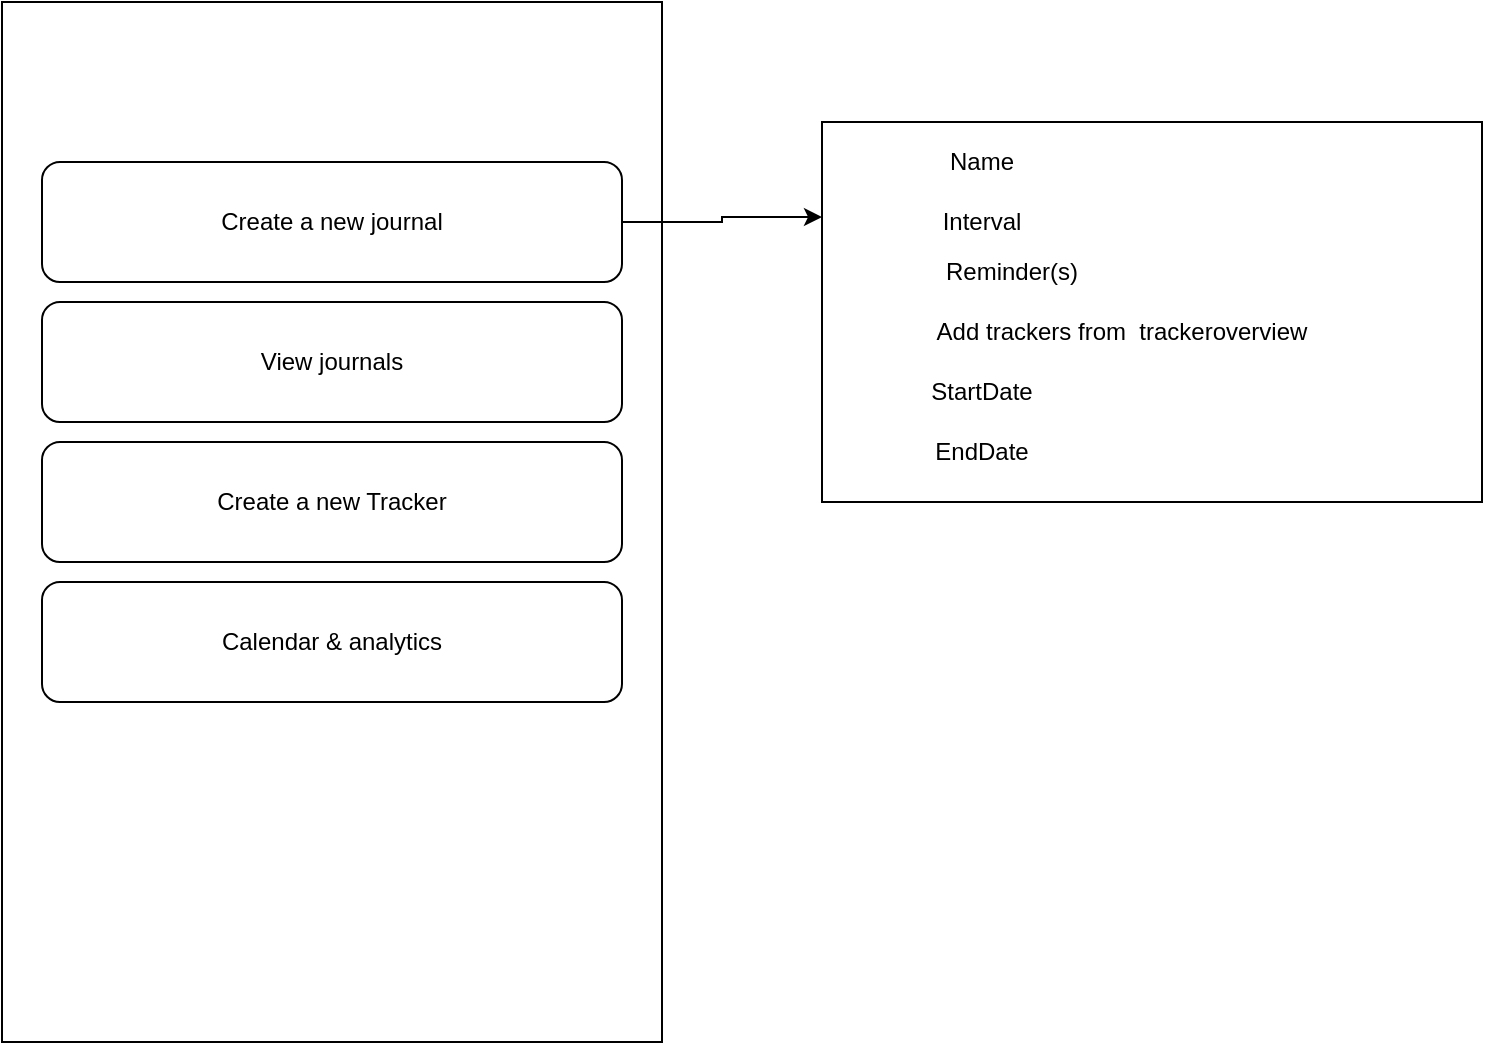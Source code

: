 <mxfile version="20.8.19" type="device" pages="3"><diagram name="Stroomschema" id="NdoP0IhH7KMLxYS6lFbl"><mxGraphModel dx="1050" dy="581" grid="1" gridSize="10" guides="1" tooltips="1" connect="1" arrows="1" fold="1" page="1" pageScale="1" pageWidth="827" pageHeight="1169" math="0" shadow="0"><root><mxCell id="0"/><mxCell id="1" parent="0"/><mxCell id="k7IhWThO2GMmhLy6q0Qa-1" value="" style="rounded=0;whiteSpace=wrap;html=1;" parent="1" vertex="1"><mxGeometry x="50" y="40" width="330" height="520" as="geometry"/></mxCell><mxCell id="k7IhWThO2GMmhLy6q0Qa-12" style="edgeStyle=orthogonalEdgeStyle;rounded=0;orthogonalLoop=1;jettySize=auto;html=1;entryX=0;entryY=0.25;entryDx=0;entryDy=0;" parent="1" source="k7IhWThO2GMmhLy6q0Qa-4" target="k7IhWThO2GMmhLy6q0Qa-10" edge="1"><mxGeometry relative="1" as="geometry"/></mxCell><mxCell id="k7IhWThO2GMmhLy6q0Qa-4" value="Create a new journal" style="rounded=1;whiteSpace=wrap;html=1;" parent="1" vertex="1"><mxGeometry x="70" y="120" width="290" height="60" as="geometry"/></mxCell><mxCell id="k7IhWThO2GMmhLy6q0Qa-10" value="" style="rounded=0;whiteSpace=wrap;html=1;" parent="1" vertex="1"><mxGeometry x="460" y="100" width="330" height="190" as="geometry"/></mxCell><mxCell id="k7IhWThO2GMmhLy6q0Qa-13" value="Name" style="text;html=1;strokeColor=none;fillColor=none;align=center;verticalAlign=middle;whiteSpace=wrap;rounded=0;" parent="1" vertex="1"><mxGeometry x="510" y="105" width="60" height="30" as="geometry"/></mxCell><mxCell id="k7IhWThO2GMmhLy6q0Qa-14" value="Interval" style="text;html=1;strokeColor=none;fillColor=none;align=center;verticalAlign=middle;whiteSpace=wrap;rounded=0;" parent="1" vertex="1"><mxGeometry x="510" y="135" width="60" height="30" as="geometry"/></mxCell><mxCell id="k7IhWThO2GMmhLy6q0Qa-15" value="Add trackers from&amp;nbsp; trackeroverview" style="text;html=1;strokeColor=none;fillColor=none;align=center;verticalAlign=middle;whiteSpace=wrap;rounded=0;" parent="1" vertex="1"><mxGeometry x="500" y="190" width="220" height="30" as="geometry"/></mxCell><mxCell id="k7IhWThO2GMmhLy6q0Qa-16" value="Create a new Tracker" style="rounded=1;whiteSpace=wrap;html=1;" parent="1" vertex="1"><mxGeometry x="70" y="260" width="290" height="60" as="geometry"/></mxCell><mxCell id="k7IhWThO2GMmhLy6q0Qa-17" value="View journals" style="rounded=1;whiteSpace=wrap;html=1;" parent="1" vertex="1"><mxGeometry x="70" y="190" width="290" height="60" as="geometry"/></mxCell><mxCell id="k7IhWThO2GMmhLy6q0Qa-18" value="Reminder(s)" style="text;html=1;strokeColor=none;fillColor=none;align=center;verticalAlign=middle;whiteSpace=wrap;rounded=0;" parent="1" vertex="1"><mxGeometry x="490" y="160" width="130" height="30" as="geometry"/></mxCell><mxCell id="k7IhWThO2GMmhLy6q0Qa-19" value="Calendar &amp;amp; analytics" style="rounded=1;whiteSpace=wrap;html=1;" parent="1" vertex="1"><mxGeometry x="70" y="330" width="290" height="60" as="geometry"/></mxCell><mxCell id="k7IhWThO2GMmhLy6q0Qa-21" value="StartDate" style="text;html=1;strokeColor=none;fillColor=none;align=center;verticalAlign=middle;whiteSpace=wrap;rounded=0;" parent="1" vertex="1"><mxGeometry x="510" y="220" width="60" height="30" as="geometry"/></mxCell><mxCell id="k7IhWThO2GMmhLy6q0Qa-22" value="EndDate" style="text;html=1;strokeColor=none;fillColor=none;align=center;verticalAlign=middle;whiteSpace=wrap;rounded=0;" parent="1" vertex="1"><mxGeometry x="510" y="250" width="60" height="30" as="geometry"/></mxCell></root></mxGraphModel></diagram><diagram id="LVxC1p0A1yFb9G6JwEPL" name="UML"><mxGraphModel dx="1050" dy="581" grid="1" gridSize="10" guides="1" tooltips="1" connect="1" arrows="1" fold="1" page="1" pageScale="1" pageWidth="827" pageHeight="1169" math="0" shadow="0"><root><mxCell id="0"/><mxCell id="1" parent="0"/><mxCell id="3Q_wvACjxHEsqDUo1x_n-9" style="edgeStyle=orthogonalEdgeStyle;rounded=0;orthogonalLoop=1;jettySize=auto;html=1;entryX=0.5;entryY=0;entryDx=0;entryDy=0;startArrow=ERzeroToOne;startFill=0;endArrow=ERzeroToMany;endFill=0;" parent="1" source="GZj8eIRiEcclI8m9z90z-1" target="GZj8eIRiEcclI8m9z90z-8" edge="1"><mxGeometry relative="1" as="geometry"/></mxCell><mxCell id="GZj8eIRiEcclI8m9z90z-1" value="JOURNAL" style="swimlane;fontStyle=1;childLayout=stackLayout;horizontal=1;startSize=26;fillColor=none;horizontalStack=0;resizeParent=1;resizeParentMax=0;resizeLast=0;collapsible=1;marginBottom=0;rounded=1;" parent="1" vertex="1"><mxGeometry x="350" y="150" width="140" height="104" as="geometry"/></mxCell><mxCell id="GZj8eIRiEcclI8m9z90z-2" value="Id" style="text;strokeColor=none;fillColor=none;align=left;verticalAlign=top;spacingLeft=4;spacingRight=4;overflow=hidden;rotatable=0;points=[[0,0.5],[1,0.5]];portConstraint=eastwest;fontStyle=4" parent="GZj8eIRiEcclI8m9z90z-1" vertex="1"><mxGeometry y="26" width="140" height="26" as="geometry"/></mxCell><mxCell id="GZj8eIRiEcclI8m9z90z-4" value="Name" style="text;strokeColor=none;fillColor=none;align=left;verticalAlign=top;spacingLeft=4;spacingRight=4;overflow=hidden;rotatable=0;points=[[0,0.5],[1,0.5]];portConstraint=eastwest;" parent="GZj8eIRiEcclI8m9z90z-1" vertex="1"><mxGeometry y="52" width="140" height="26" as="geometry"/></mxCell><mxCell id="wCHG8U-WcHVZZuiDtkiO-53" value="EndDate" style="text;strokeColor=none;fillColor=none;align=left;verticalAlign=top;spacingLeft=4;spacingRight=4;overflow=hidden;rotatable=0;points=[[0,0.5],[1,0.5]];portConstraint=eastwest;" vertex="1" parent="GZj8eIRiEcclI8m9z90z-1"><mxGeometry y="78" width="140" height="26" as="geometry"/></mxCell><mxCell id="3Q_wvACjxHEsqDUo1x_n-1" style="edgeStyle=orthogonalEdgeStyle;rounded=0;orthogonalLoop=1;jettySize=auto;html=1;startArrow=ERmandOne;startFill=0;endArrow=ERzeroToMany;endFill=0;" parent="1" source="GZj8eIRiEcclI8m9z90z-5" target="GZj8eIRiEcclI8m9z90z-1" edge="1"><mxGeometry relative="1" as="geometry"/></mxCell><mxCell id="GZj8eIRiEcclI8m9z90z-5" value="INTERVAL" style="swimlane;fontStyle=1;childLayout=stackLayout;horizontal=1;startSize=26;fillColor=none;horizontalStack=0;resizeParent=1;resizeParentMax=0;resizeLast=0;collapsible=1;marginBottom=0;rounded=1;" parent="1" vertex="1"><mxGeometry x="687" y="163" width="140" height="78" as="geometry"/></mxCell><mxCell id="GZj8eIRiEcclI8m9z90z-6" value="Id" style="text;strokeColor=none;fillColor=none;align=left;verticalAlign=top;spacingLeft=4;spacingRight=4;overflow=hidden;rotatable=0;points=[[0,0.5],[1,0.5]];portConstraint=eastwest;fontStyle=4" parent="GZj8eIRiEcclI8m9z90z-5" vertex="1"><mxGeometry y="26" width="140" height="26" as="geometry"/></mxCell><mxCell id="3Q_wvACjxHEsqDUo1x_n-8" value="Name" style="text;strokeColor=none;fillColor=none;align=left;verticalAlign=top;spacingLeft=4;spacingRight=4;overflow=hidden;rotatable=0;points=[[0,0.5],[1,0.5]];portConstraint=eastwest;" parent="GZj8eIRiEcclI8m9z90z-5" vertex="1"><mxGeometry y="52" width="140" height="26" as="geometry"/></mxCell><mxCell id="GZj8eIRiEcclI8m9z90z-8" value="TRACKER" style="swimlane;fontStyle=1;childLayout=stackLayout;horizontal=1;startSize=26;fillColor=none;horizontalStack=0;resizeParent=1;resizeParentMax=0;resizeLast=0;collapsible=1;marginBottom=0;rounded=1;" parent="1" vertex="1"><mxGeometry x="240" y="340" width="140" height="130" as="geometry"/></mxCell><mxCell id="3Q_wvACjxHEsqDUo1x_n-11" value="Id" style="text;strokeColor=none;fillColor=none;align=left;verticalAlign=top;spacingLeft=4;spacingRight=4;overflow=hidden;rotatable=0;points=[[0,0.5],[1,0.5]];portConstraint=eastwest;fontStyle=4" parent="GZj8eIRiEcclI8m9z90z-8" vertex="1"><mxGeometry y="26" width="140" height="26" as="geometry"/></mxCell><mxCell id="GZj8eIRiEcclI8m9z90z-9" value="Name" style="text;strokeColor=none;fillColor=none;align=left;verticalAlign=top;spacingLeft=4;spacingRight=4;overflow=hidden;rotatable=0;points=[[0,0.5],[1,0.5]];portConstraint=eastwest;" parent="GZj8eIRiEcclI8m9z90z-8" vertex="1"><mxGeometry y="52" width="140" height="26" as="geometry"/></mxCell><mxCell id="GZj8eIRiEcclI8m9z90z-10" value="Type" style="text;strokeColor=none;fillColor=none;align=left;verticalAlign=top;spacingLeft=4;spacingRight=4;overflow=hidden;rotatable=0;points=[[0,0.5],[1,0.5]];portConstraint=eastwest;" parent="GZj8eIRiEcclI8m9z90z-8" vertex="1"><mxGeometry y="78" width="140" height="26" as="geometry"/></mxCell><mxCell id="3Q_wvACjxHEsqDUo1x_n-10" value="Measurement" style="text;strokeColor=none;fillColor=none;align=left;verticalAlign=top;spacingLeft=4;spacingRight=4;overflow=hidden;rotatable=0;points=[[0,0.5],[1,0.5]];portConstraint=eastwest;" parent="GZj8eIRiEcclI8m9z90z-8" vertex="1"><mxGeometry y="104" width="140" height="26" as="geometry"/></mxCell><mxCell id="GZj8eIRiEcclI8m9z90z-11" value="USER" style="swimlane;fontStyle=1;childLayout=stackLayout;horizontal=1;startSize=26;fillColor=none;horizontalStack=0;resizeParent=1;resizeParentMax=0;resizeLast=0;collapsible=1;marginBottom=0;rounded=1;" parent="1" vertex="1"><mxGeometry x="60" y="111" width="140" height="182" as="geometry"/></mxCell><mxCell id="GZj8eIRiEcclI8m9z90z-12" value="Id" style="text;strokeColor=none;fillColor=none;align=left;verticalAlign=top;spacingLeft=4;spacingRight=4;overflow=hidden;rotatable=0;points=[[0,0.5],[1,0.5]];portConstraint=eastwest;fontStyle=4" parent="GZj8eIRiEcclI8m9z90z-11" vertex="1"><mxGeometry y="26" width="140" height="26" as="geometry"/></mxCell><mxCell id="3Q_wvACjxHEsqDUo1x_n-14" value="Name" style="text;strokeColor=none;fillColor=none;align=left;verticalAlign=top;spacingLeft=4;spacingRight=4;overflow=hidden;rotatable=0;points=[[0,0.5],[1,0.5]];portConstraint=eastwest;" parent="GZj8eIRiEcclI8m9z90z-11" vertex="1"><mxGeometry y="52" width="140" height="26" as="geometry"/></mxCell><mxCell id="wCHG8U-WcHVZZuiDtkiO-7" value="Password&#10;" style="text;strokeColor=none;fillColor=none;align=left;verticalAlign=top;spacingLeft=4;spacingRight=4;overflow=hidden;rotatable=0;points=[[0,0.5],[1,0.5]];portConstraint=eastwest;" vertex="1" parent="GZj8eIRiEcclI8m9z90z-11"><mxGeometry y="78" width="140" height="26" as="geometry"/></mxCell><mxCell id="GZj8eIRiEcclI8m9z90z-15" value="Age" style="text;strokeColor=none;fillColor=none;align=left;verticalAlign=top;spacingLeft=4;spacingRight=4;overflow=hidden;rotatable=0;points=[[0,0.5],[1,0.5]];portConstraint=eastwest;" parent="GZj8eIRiEcclI8m9z90z-11" vertex="1"><mxGeometry y="104" width="140" height="26" as="geometry"/></mxCell><mxCell id="3Q_wvACjxHEsqDUo1x_n-15" value="Email" style="text;strokeColor=none;fillColor=none;align=left;verticalAlign=top;spacingLeft=4;spacingRight=4;overflow=hidden;rotatable=0;points=[[0,0.5],[1,0.5]];portConstraint=eastwest;" parent="GZj8eIRiEcclI8m9z90z-11" vertex="1"><mxGeometry y="130" width="140" height="26" as="geometry"/></mxCell><mxCell id="3Q_wvACjxHEsqDUo1x_n-16" value="Country" style="text;strokeColor=none;fillColor=none;align=left;verticalAlign=top;spacingLeft=4;spacingRight=4;overflow=hidden;rotatable=0;points=[[0,0.5],[1,0.5]];portConstraint=eastwest;" parent="GZj8eIRiEcclI8m9z90z-11" vertex="1"><mxGeometry y="156" width="140" height="26" as="geometry"/></mxCell><mxCell id="GZj8eIRiEcclI8m9z90z-14" style="edgeStyle=orthogonalEdgeStyle;rounded=0;orthogonalLoop=1;jettySize=auto;html=1;endArrow=ERzeroToMany;endFill=0;startArrow=ERoneToMany;startFill=0;" parent="1" source="GZj8eIRiEcclI8m9z90z-11" target="GZj8eIRiEcclI8m9z90z-1" edge="1"><mxGeometry relative="1" as="geometry"/></mxCell><mxCell id="3Q_wvACjxHEsqDUo1x_n-3" value="REMINDER" style="swimlane;fontStyle=1;childLayout=stackLayout;horizontal=1;startSize=26;fillColor=none;horizontalStack=0;resizeParent=1;resizeParentMax=0;resizeLast=0;collapsible=1;marginBottom=0;rounded=1;" parent="1" vertex="1"><mxGeometry x="630" y="300" width="140" height="132" as="geometry"/></mxCell><mxCell id="3Q_wvACjxHEsqDUo1x_n-4" value="Id" style="text;strokeColor=none;fillColor=none;align=left;verticalAlign=top;spacingLeft=4;spacingRight=4;overflow=hidden;rotatable=0;points=[[0,0.5],[1,0.5]];portConstraint=eastwest;fontStyle=4" parent="3Q_wvACjxHEsqDUo1x_n-3" vertex="1"><mxGeometry y="26" width="140" height="26" as="geometry"/></mxCell><mxCell id="wCHG8U-WcHVZZuiDtkiO-55" value="Journal_id " style="text;strokeColor=none;fillColor=none;align=left;verticalAlign=top;spacingLeft=4;spacingRight=4;overflow=hidden;rotatable=0;points=[[0,0.5],[1,0.5]];portConstraint=eastwest;" vertex="1" parent="3Q_wvACjxHEsqDUo1x_n-3"><mxGeometry y="52" width="140" height="28" as="geometry"/></mxCell><mxCell id="wCHG8U-WcHVZZuiDtkiO-54" value="Date&#10;" style="text;strokeColor=none;fillColor=none;align=left;verticalAlign=top;spacingLeft=4;spacingRight=4;overflow=hidden;rotatable=0;points=[[0,0.5],[1,0.5]];portConstraint=eastwest;" vertex="1" parent="3Q_wvACjxHEsqDUo1x_n-3"><mxGeometry y="80" width="140" height="26" as="geometry"/></mxCell><mxCell id="3Q_wvACjxHEsqDUo1x_n-5" value="Time" style="text;strokeColor=none;fillColor=none;align=left;verticalAlign=top;spacingLeft=4;spacingRight=4;overflow=hidden;rotatable=0;points=[[0,0.5],[1,0.5]];portConstraint=eastwest;" parent="3Q_wvACjxHEsqDUo1x_n-3" vertex="1"><mxGeometry y="106" width="140" height="26" as="geometry"/></mxCell><mxCell id="3Q_wvACjxHEsqDUo1x_n-7" style="edgeStyle=orthogonalEdgeStyle;rounded=0;orthogonalLoop=1;jettySize=auto;html=1;entryX=0;entryY=0.5;entryDx=0;entryDy=0;startArrow=ERmandOne;startFill=0;endArrow=ERzeroToMany;endFill=0;" parent="1" source="GZj8eIRiEcclI8m9z90z-1" target="3Q_wvACjxHEsqDUo1x_n-4" edge="1"><mxGeometry relative="1" as="geometry"><Array as="points"><mxPoint x="560" y="240"/><mxPoint x="560" y="339"/></Array></mxGeometry></mxCell><mxCell id="wCHG8U-WcHVZZuiDtkiO-13" style="edgeStyle=orthogonalEdgeStyle;rounded=0;orthogonalLoop=1;jettySize=auto;html=1;endArrow=ERmandOne;endFill=0;startArrow=ERzeroToMany;startFill=0;" edge="1" parent="1" source="wCHG8U-WcHVZZuiDtkiO-8" target="GZj8eIRiEcclI8m9z90z-8"><mxGeometry relative="1" as="geometry"/></mxCell><mxCell id="wCHG8U-WcHVZZuiDtkiO-8" value="TRACKER ENTRY" style="swimlane;fontStyle=1;childLayout=stackLayout;horizontal=1;startSize=26;fillColor=none;horizontalStack=0;resizeParent=1;resizeParentMax=0;resizeLast=0;collapsible=1;marginBottom=0;rounded=1;" vertex="1" parent="1"><mxGeometry x="240" y="520" width="140" height="78" as="geometry"/></mxCell><mxCell id="wCHG8U-WcHVZZuiDtkiO-9" value="Id" style="text;strokeColor=none;fillColor=none;align=left;verticalAlign=top;spacingLeft=4;spacingRight=4;overflow=hidden;rotatable=0;points=[[0,0.5],[1,0.5]];portConstraint=eastwest;fontStyle=4" vertex="1" parent="wCHG8U-WcHVZZuiDtkiO-8"><mxGeometry y="26" width="140" height="26" as="geometry"/></mxCell><mxCell id="wCHG8U-WcHVZZuiDtkiO-10" value="Date" style="text;strokeColor=none;fillColor=none;align=left;verticalAlign=top;spacingLeft=4;spacingRight=4;overflow=hidden;rotatable=0;points=[[0,0.5],[1,0.5]];portConstraint=eastwest;" vertex="1" parent="wCHG8U-WcHVZZuiDtkiO-8"><mxGeometry y="52" width="140" height="26" as="geometry"/></mxCell><mxCell id="wCHG8U-WcHVZZuiDtkiO-40" style="edgeStyle=orthogonalEdgeStyle;rounded=0;orthogonalLoop=1;jettySize=auto;html=1;startArrow=none;startFill=0;endArrow=block;endFill=0;" edge="1" parent="1" source="wCHG8U-WcHVZZuiDtkiO-25" target="wCHG8U-WcHVZZuiDtkiO-8"><mxGeometry relative="1" as="geometry"><Array as="points"><mxPoint x="105" y="640"/><mxPoint x="300" y="640"/></Array></mxGeometry></mxCell><mxCell id="wCHG8U-WcHVZZuiDtkiO-25" value="VALUE TRACKER ENTRY" style="swimlane;fontStyle=1;childLayout=stackLayout;horizontal=1;startSize=26;fillColor=none;horizontalStack=0;resizeParent=1;resizeParentMax=0;resizeLast=0;collapsible=1;marginBottom=0;rounded=1;" vertex="1" parent="1"><mxGeometry x="30" y="689" width="150" height="52" as="geometry"/></mxCell><mxCell id="wCHG8U-WcHVZZuiDtkiO-27" value="Value (Number)" style="text;strokeColor=none;fillColor=none;align=left;verticalAlign=top;spacingLeft=4;spacingRight=4;overflow=hidden;rotatable=0;points=[[0,0.5],[1,0.5]];portConstraint=eastwest;" vertex="1" parent="wCHG8U-WcHVZZuiDtkiO-25"><mxGeometry y="26" width="150" height="26" as="geometry"/></mxCell><mxCell id="wCHG8U-WcHVZZuiDtkiO-39" value="" style="edgeStyle=orthogonalEdgeStyle;rounded=0;orthogonalLoop=1;jettySize=auto;html=1;startArrow=none;startFill=0;endArrow=block;endFill=0;" edge="1" parent="1" target="wCHG8U-WcHVZZuiDtkiO-8"><mxGeometry relative="1" as="geometry"><mxPoint x="300" y="690" as="sourcePoint"/><Array as="points"><mxPoint x="300" y="620"/><mxPoint x="300" y="620"/></Array></mxGeometry></mxCell><mxCell id="wCHG8U-WcHVZZuiDtkiO-28" value="BOOLEAN TRACKER ENTRY" style="swimlane;fontStyle=1;childLayout=stackLayout;horizontal=1;startSize=26;fillColor=none;horizontalStack=0;resizeParent=1;resizeParentMax=0;resizeLast=0;collapsible=1;marginBottom=0;rounded=1;" vertex="1" parent="1"><mxGeometry x="200" y="692" width="190" height="52" as="geometry"/></mxCell><mxCell id="wCHG8U-WcHVZZuiDtkiO-29" value="Value (boolean)" style="text;strokeColor=none;fillColor=none;align=left;verticalAlign=top;spacingLeft=4;spacingRight=4;overflow=hidden;rotatable=0;points=[[0,0.5],[1,0.5]];portConstraint=eastwest;" vertex="1" parent="wCHG8U-WcHVZZuiDtkiO-28"><mxGeometry y="26" width="190" height="26" as="geometry"/></mxCell><mxCell id="wCHG8U-WcHVZZuiDtkiO-34" style="edgeStyle=orthogonalEdgeStyle;rounded=0;orthogonalLoop=1;jettySize=auto;html=1;startArrow=none;startFill=0;endArrow=block;endFill=0;" edge="1" parent="1" source="wCHG8U-WcHVZZuiDtkiO-31" target="wCHG8U-WcHVZZuiDtkiO-8"><mxGeometry relative="1" as="geometry"><Array as="points"><mxPoint x="484" y="640"/><mxPoint x="300" y="640"/></Array></mxGeometry></mxCell><mxCell id="wCHG8U-WcHVZZuiDtkiO-31" value="TEXT TRACKER ENTRY" style="swimlane;fontStyle=1;childLayout=stackLayout;horizontal=1;startSize=20;fillColor=none;horizontalStack=0;resizeParent=1;resizeParentMax=0;resizeLast=0;collapsible=1;marginBottom=0;rounded=1;" vertex="1" parent="1"><mxGeometry x="414" y="692" width="140" height="46" as="geometry"/></mxCell><mxCell id="wCHG8U-WcHVZZuiDtkiO-32" value="Value (string)" style="text;strokeColor=none;fillColor=none;align=left;verticalAlign=top;spacingLeft=4;spacingRight=4;overflow=hidden;rotatable=0;points=[[0,0.5],[1,0.5]];portConstraint=eastwest;" vertex="1" parent="wCHG8U-WcHVZZuiDtkiO-31"><mxGeometry y="20" width="140" height="26" as="geometry"/></mxCell><mxCell id="wCHG8U-WcHVZZuiDtkiO-44" style="edgeStyle=orthogonalEdgeStyle;rounded=0;orthogonalLoop=1;jettySize=auto;html=1;startArrow=none;startFill=0;endArrow=block;endFill=0;" edge="1" parent="1" source="wCHG8U-WcHVZZuiDtkiO-41" target="wCHG8U-WcHVZZuiDtkiO-8"><mxGeometry relative="1" as="geometry"><Array as="points"><mxPoint x="660" y="640"/><mxPoint x="300" y="640"/></Array></mxGeometry></mxCell><mxCell id="wCHG8U-WcHVZZuiDtkiO-41" value="TIMERANGE TRACKER ENTRY" style="swimlane;fontStyle=1;childLayout=stackLayout;horizontal=1;startSize=20;fillColor=none;horizontalStack=0;resizeParent=1;resizeParentMax=0;resizeLast=0;collapsible=1;marginBottom=0;rounded=1;" vertex="1" parent="1"><mxGeometry x="570" y="692" width="180" height="72" as="geometry"/></mxCell><mxCell id="wCHG8U-WcHVZZuiDtkiO-42" value="StartValue(Time)" style="text;strokeColor=none;fillColor=none;align=left;verticalAlign=top;spacingLeft=4;spacingRight=4;overflow=hidden;rotatable=0;points=[[0,0.5],[1,0.5]];portConstraint=eastwest;" vertex="1" parent="wCHG8U-WcHVZZuiDtkiO-41"><mxGeometry y="20" width="180" height="26" as="geometry"/></mxCell><mxCell id="wCHG8U-WcHVZZuiDtkiO-43" value="EndValue(Time)" style="text;strokeColor=none;fillColor=none;align=left;verticalAlign=top;spacingLeft=4;spacingRight=4;overflow=hidden;rotatable=0;points=[[0,0.5],[1,0.5]];portConstraint=eastwest;" vertex="1" parent="wCHG8U-WcHVZZuiDtkiO-41"><mxGeometry y="46" width="180" height="26" as="geometry"/></mxCell><mxCell id="wCHG8U-WcHVZZuiDtkiO-48" style="edgeStyle=orthogonalEdgeStyle;rounded=0;orthogonalLoop=1;jettySize=auto;html=1;startArrow=none;startFill=0;endArrow=block;endFill=0;" edge="1" parent="1" source="wCHG8U-WcHVZZuiDtkiO-45" target="wCHG8U-WcHVZZuiDtkiO-8"><mxGeometry relative="1" as="geometry"><Array as="points"><mxPoint x="850" y="640"/><mxPoint x="300" y="640"/></Array></mxGeometry></mxCell><mxCell id="wCHG8U-WcHVZZuiDtkiO-45" value="COLORTRACKER ENTRY" style="swimlane;fontStyle=1;childLayout=stackLayout;horizontal=1;startSize=20;fillColor=none;horizontalStack=0;resizeParent=1;resizeParentMax=0;resizeLast=0;collapsible=1;marginBottom=0;rounded=1;" vertex="1" parent="1"><mxGeometry x="760" y="692" width="180" height="46" as="geometry"/></mxCell><mxCell id="wCHG8U-WcHVZZuiDtkiO-46" value="Value (string)" style="text;strokeColor=none;fillColor=none;align=left;verticalAlign=top;spacingLeft=4;spacingRight=4;overflow=hidden;rotatable=0;points=[[0,0.5],[1,0.5]];portConstraint=eastwest;" vertex="1" parent="wCHG8U-WcHVZZuiDtkiO-45"><mxGeometry y="20" width="180" height="26" as="geometry"/></mxCell><mxCell id="wCHG8U-WcHVZZuiDtkiO-56" value="has" style="text;html=1;align=center;verticalAlign=middle;resizable=0;points=[];autosize=1;strokeColor=none;fillColor=none;" vertex="1" parent="1"><mxGeometry x="250" y="185" width="40" height="30" as="geometry"/></mxCell></root></mxGraphModel></diagram><diagram id="K5uveCXxTfI9PO__ivv9" name="Pagina-3"><mxGraphModel dx="1050" dy="581" grid="1" gridSize="10" guides="1" tooltips="1" connect="1" arrows="1" fold="1" page="1" pageScale="1" pageWidth="827" pageHeight="1169" math="0" shadow="0"><root><mxCell id="0"/><mxCell id="1" parent="0"/><mxCell id="iEvts_3dDdO3IT56H8If-1" value="&lt;div style=&quot;text-align: left;&quot;&gt;&lt;b style=&quot;background-color: initial;&quot;&gt;Startfunctionaliteit:&amp;nbsp;&lt;/b&gt;&lt;/div&gt;&lt;div style=&quot;text-align: left;&quot;&gt;&lt;br&gt;&lt;/div&gt;&lt;div style=&quot;text-align: left;&quot;&gt;&lt;span style=&quot;background-color: initial;&quot;&gt;- 1 journal per gebruiker&lt;/span&gt;&lt;/div&gt;&lt;div style=&quot;text-align: left;&quot;&gt;&lt;span style=&quot;background-color: initial;&quot;&gt;- 1 soort interval: dagelijks&lt;/span&gt;&lt;/div&gt;&lt;div style=&quot;text-align: left;&quot;&gt;&lt;span style=&quot;background-color: initial;&quot;&gt;- 1 reminder kunnen zetten (per email?)&lt;/span&gt;&lt;/div&gt;&lt;div style=&quot;text-align: left;&quot;&gt;&lt;span style=&quot;background-color: initial;&quot;&gt;- Kiezen uit bestaande trackers OF je eigen maken (met dagelijkse vinkjes)&lt;/span&gt;&lt;/div&gt;&lt;div style=&quot;text-align: left;&quot;&gt;&lt;span style=&quot;background-color: initial;&quot;&gt;- je activiteit kunnen inzien in een kalender (wanneer de gebruiker op een datum klikt, ziet hij de entry&amp;nbsp;&lt;/span&gt;&lt;/div&gt;&lt;div style=&quot;text-align: left;&quot;&gt;&lt;span style=&quot;background-color: initial;&quot;&gt;- analytics&amp;nbsp;&lt;/span&gt;&lt;/div&gt;&lt;div style=&quot;text-align: left;&quot;&gt;&lt;span style=&quot;background-color: initial;&quot;&gt;- Zien welke dagen er nog niet zijn ingevuld&lt;/span&gt;&lt;/div&gt;&lt;div style=&quot;text-align: left;&quot;&gt;&lt;span style=&quot;background-color: initial;&quot;&gt;&lt;br&gt;&lt;/span&gt;&lt;/div&gt;" style="text;html=1;align=center;verticalAlign=middle;resizable=0;points=[];autosize=1;strokeColor=none;fillColor=none;" parent="1" vertex="1"><mxGeometry x="20" y="45" width="560" height="160" as="geometry"/></mxCell></root></mxGraphModel></diagram></mxfile>